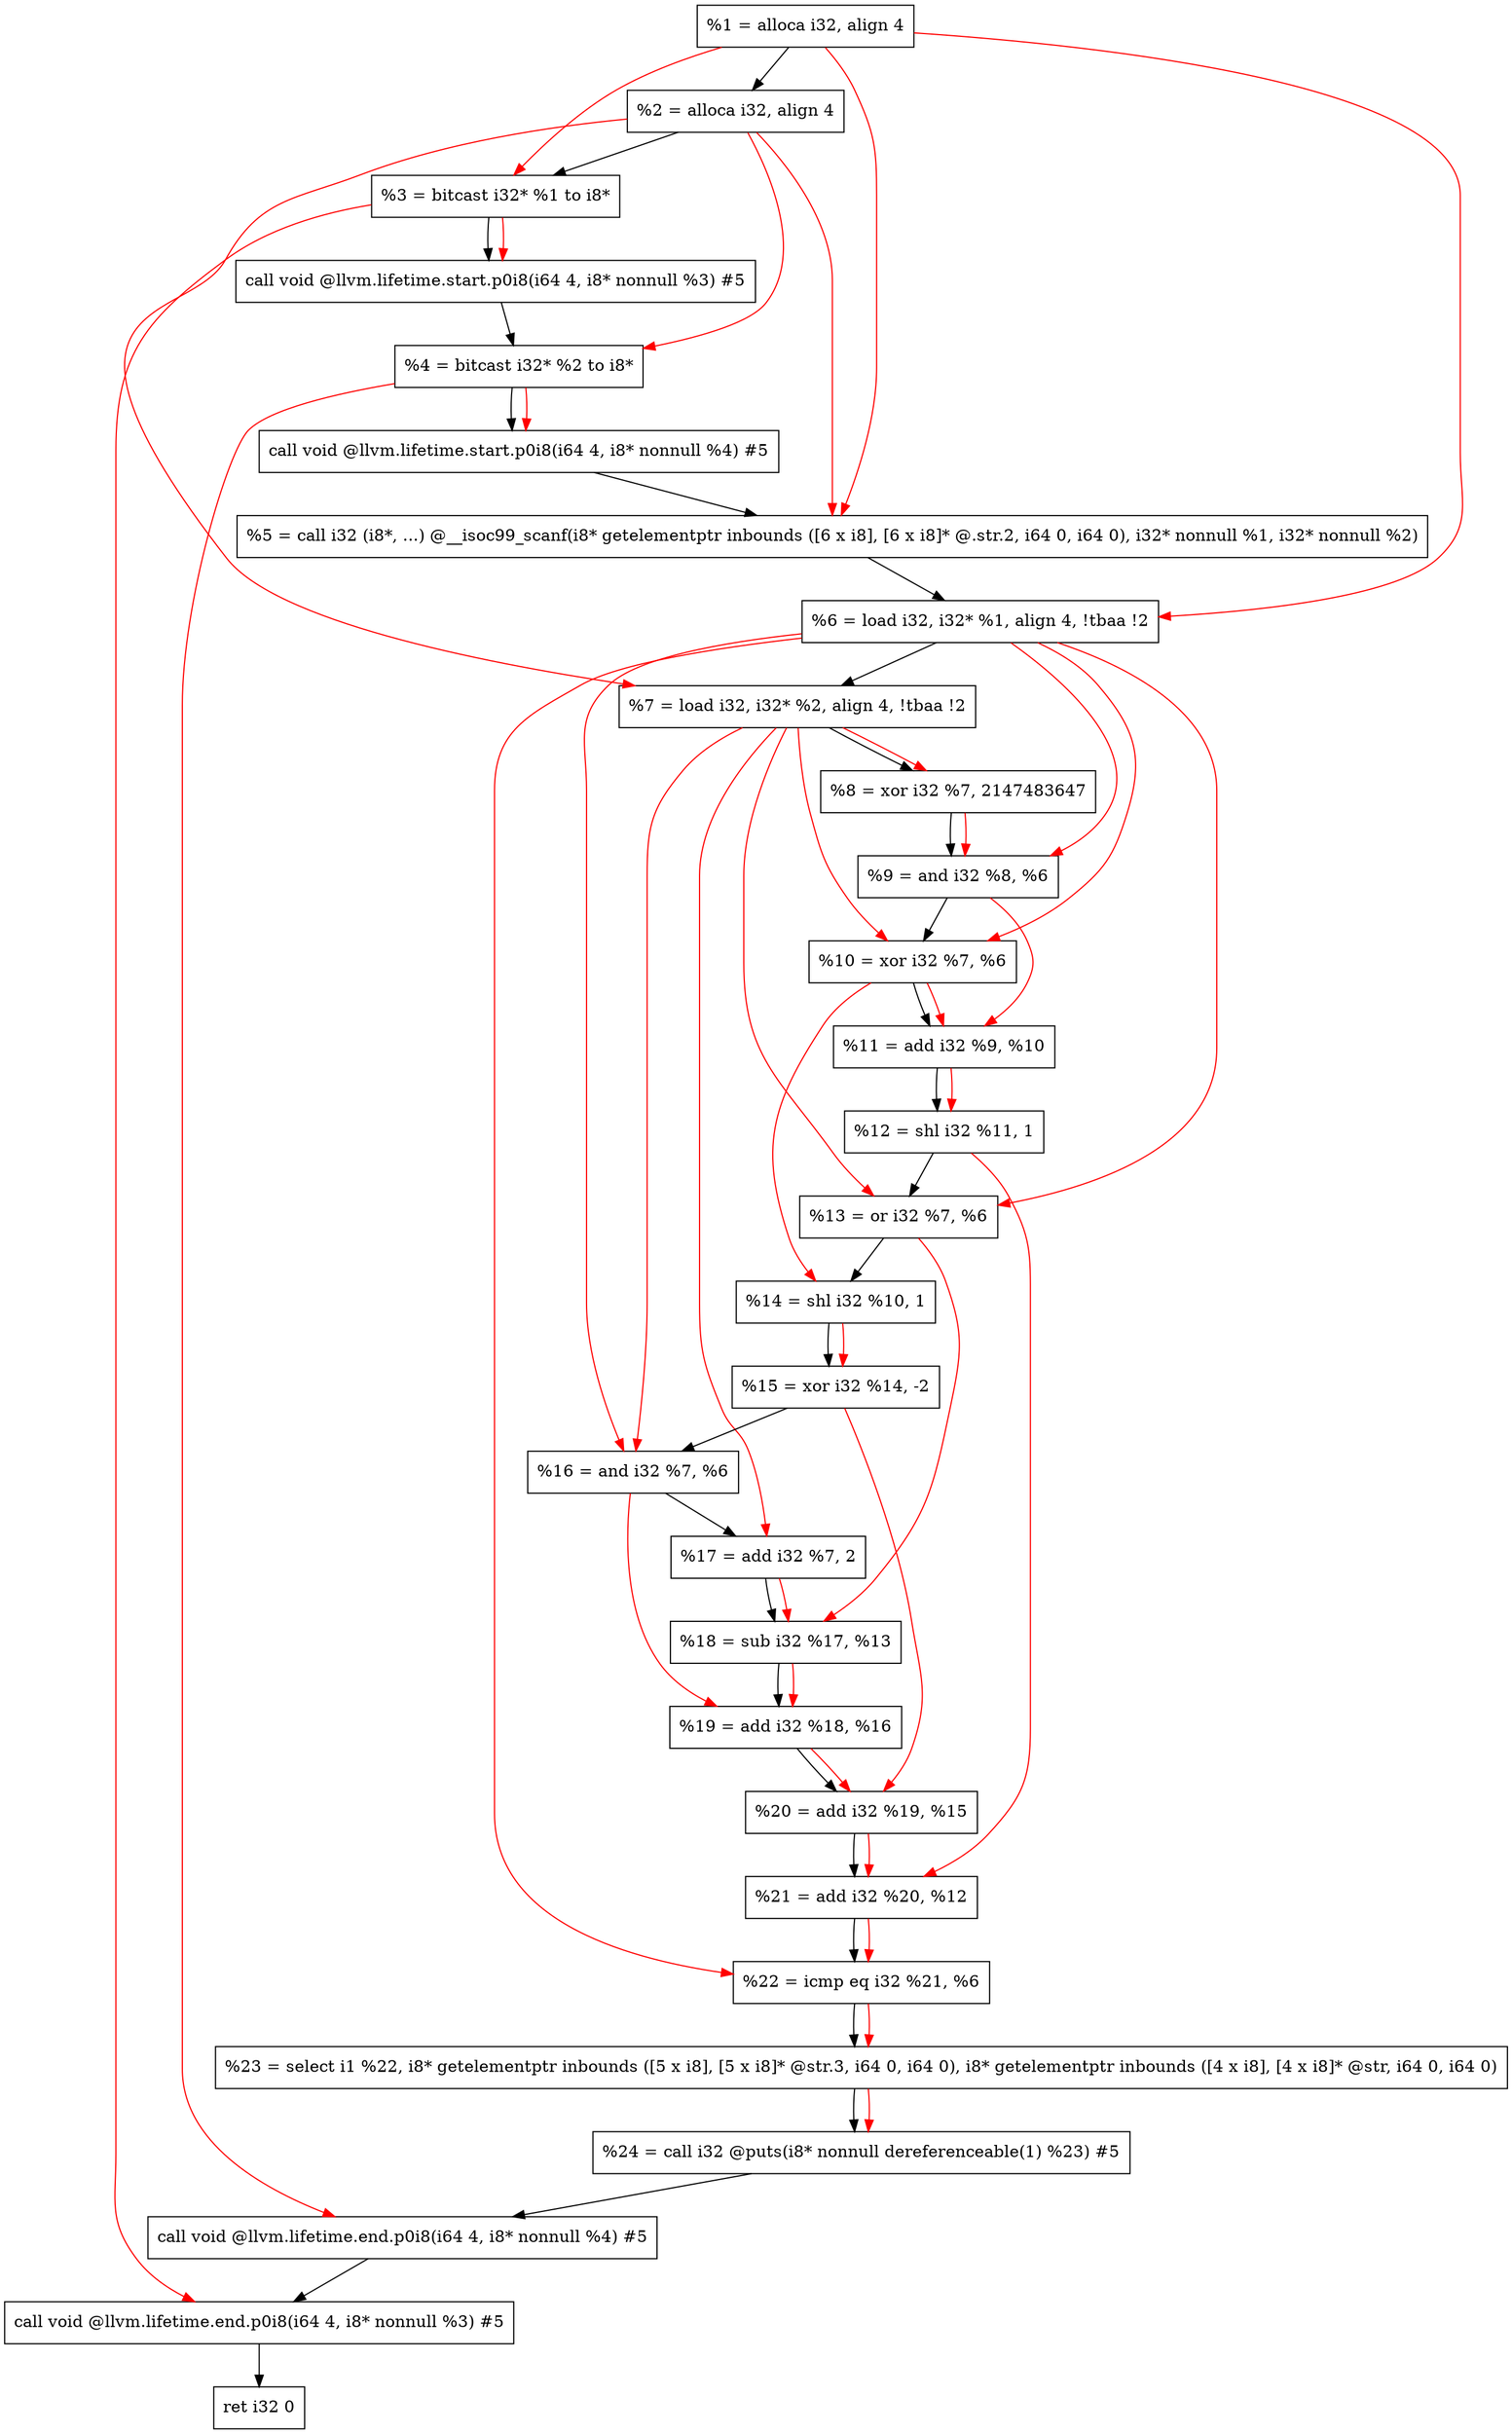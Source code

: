 digraph "DFG for'main' function" {
	Node0x106c768[shape=record, label="  %1 = alloca i32, align 4"];
	Node0x106c7e8[shape=record, label="  %2 = alloca i32, align 4"];
	Node0x106c878[shape=record, label="  %3 = bitcast i32* %1 to i8*"];
	Node0x106ccd8[shape=record, label="  call void @llvm.lifetime.start.p0i8(i64 4, i8* nonnull %3) #5"];
	Node0x106cdb8[shape=record, label="  %4 = bitcast i32* %2 to i8*"];
	Node0x106ced8[shape=record, label="  call void @llvm.lifetime.start.p0i8(i64 4, i8* nonnull %4) #5"];
	Node0x106d110[shape=record, label="  %5 = call i32 (i8*, ...) @__isoc99_scanf(i8* getelementptr inbounds ([6 x i8], [6 x i8]* @.str.2, i64 0, i64 0), i32* nonnull %1, i32* nonnull %2)"];
	Node0x106d1c8[shape=record, label="  %6 = load i32, i32* %1, align 4, !tbaa !2"];
	Node0x106e138[shape=record, label="  %7 = load i32, i32* %2, align 4, !tbaa !2"];
	Node0x106e7c0[shape=record, label="  %8 = xor i32 %7, 2147483647"];
	Node0x106e830[shape=record, label="  %9 = and i32 %8, %6"];
	Node0x106e8a0[shape=record, label="  %10 = xor i32 %7, %6"];
	Node0x106e910[shape=record, label="  %11 = add i32 %9, %10"];
	Node0x106e980[shape=record, label="  %12 = shl i32 %11, 1"];
	Node0x106e9f0[shape=record, label="  %13 = or i32 %7, %6"];
	Node0x106ea60[shape=record, label="  %14 = shl i32 %10, 1"];
	Node0x106ead0[shape=record, label="  %15 = xor i32 %14, -2"];
	Node0x106eb40[shape=record, label="  %16 = and i32 %7, %6"];
	Node0x106ebb0[shape=record, label="  %17 = add i32 %7, 2"];
	Node0x106ec20[shape=record, label="  %18 = sub i32 %17, %13"];
	Node0x106ec90[shape=record, label="  %19 = add i32 %18, %16"];
	Node0x106ed00[shape=record, label="  %20 = add i32 %19, %15"];
	Node0x106ed70[shape=record, label="  %21 = add i32 %20, %12"];
	Node0x106ede0[shape=record, label="  %22 = icmp eq i32 %21, %6"];
	Node0x100d9d8[shape=record, label="  %23 = select i1 %22, i8* getelementptr inbounds ([5 x i8], [5 x i8]* @str.3, i64 0, i64 0), i8* getelementptr inbounds ([4 x i8], [4 x i8]* @str, i64 0, i64 0)"];
	Node0x106ee70[shape=record, label="  %24 = call i32 @puts(i8* nonnull dereferenceable(1) %23) #5"];
	Node0x106f0c8[shape=record, label="  call void @llvm.lifetime.end.p0i8(i64 4, i8* nonnull %4) #5"];
	Node0x106f228[shape=record, label="  call void @llvm.lifetime.end.p0i8(i64 4, i8* nonnull %3) #5"];
	Node0x106f2e8[shape=record, label="  ret i32 0"];
	Node0x106c768 -> Node0x106c7e8;
	Node0x106c7e8 -> Node0x106c878;
	Node0x106c878 -> Node0x106ccd8;
	Node0x106ccd8 -> Node0x106cdb8;
	Node0x106cdb8 -> Node0x106ced8;
	Node0x106ced8 -> Node0x106d110;
	Node0x106d110 -> Node0x106d1c8;
	Node0x106d1c8 -> Node0x106e138;
	Node0x106e138 -> Node0x106e7c0;
	Node0x106e7c0 -> Node0x106e830;
	Node0x106e830 -> Node0x106e8a0;
	Node0x106e8a0 -> Node0x106e910;
	Node0x106e910 -> Node0x106e980;
	Node0x106e980 -> Node0x106e9f0;
	Node0x106e9f0 -> Node0x106ea60;
	Node0x106ea60 -> Node0x106ead0;
	Node0x106ead0 -> Node0x106eb40;
	Node0x106eb40 -> Node0x106ebb0;
	Node0x106ebb0 -> Node0x106ec20;
	Node0x106ec20 -> Node0x106ec90;
	Node0x106ec90 -> Node0x106ed00;
	Node0x106ed00 -> Node0x106ed70;
	Node0x106ed70 -> Node0x106ede0;
	Node0x106ede0 -> Node0x100d9d8;
	Node0x100d9d8 -> Node0x106ee70;
	Node0x106ee70 -> Node0x106f0c8;
	Node0x106f0c8 -> Node0x106f228;
	Node0x106f228 -> Node0x106f2e8;
edge [color=red]
	Node0x106c768 -> Node0x106c878;
	Node0x106c878 -> Node0x106ccd8;
	Node0x106c7e8 -> Node0x106cdb8;
	Node0x106cdb8 -> Node0x106ced8;
	Node0x106c768 -> Node0x106d110;
	Node0x106c7e8 -> Node0x106d110;
	Node0x106c768 -> Node0x106d1c8;
	Node0x106c7e8 -> Node0x106e138;
	Node0x106e138 -> Node0x106e7c0;
	Node0x106e7c0 -> Node0x106e830;
	Node0x106d1c8 -> Node0x106e830;
	Node0x106e138 -> Node0x106e8a0;
	Node0x106d1c8 -> Node0x106e8a0;
	Node0x106e830 -> Node0x106e910;
	Node0x106e8a0 -> Node0x106e910;
	Node0x106e910 -> Node0x106e980;
	Node0x106e138 -> Node0x106e9f0;
	Node0x106d1c8 -> Node0x106e9f0;
	Node0x106e8a0 -> Node0x106ea60;
	Node0x106ea60 -> Node0x106ead0;
	Node0x106e138 -> Node0x106eb40;
	Node0x106d1c8 -> Node0x106eb40;
	Node0x106e138 -> Node0x106ebb0;
	Node0x106ebb0 -> Node0x106ec20;
	Node0x106e9f0 -> Node0x106ec20;
	Node0x106ec20 -> Node0x106ec90;
	Node0x106eb40 -> Node0x106ec90;
	Node0x106ec90 -> Node0x106ed00;
	Node0x106ead0 -> Node0x106ed00;
	Node0x106ed00 -> Node0x106ed70;
	Node0x106e980 -> Node0x106ed70;
	Node0x106ed70 -> Node0x106ede0;
	Node0x106d1c8 -> Node0x106ede0;
	Node0x106ede0 -> Node0x100d9d8;
	Node0x100d9d8 -> Node0x106ee70;
	Node0x106cdb8 -> Node0x106f0c8;
	Node0x106c878 -> Node0x106f228;
}
